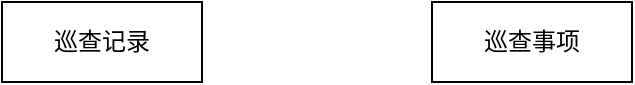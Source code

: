 <mxfile version="14.1.8" type="github">
  <diagram id="R2lEEEUBdFMjLlhIrx00" name="Page-1">
    <mxGraphModel dx="905" dy="684" grid="1" gridSize="10" guides="1" tooltips="1" connect="1" arrows="1" fold="1" page="1" pageScale="1" pageWidth="850" pageHeight="1100" math="0" shadow="0" extFonts="Permanent Marker^https://fonts.googleapis.com/css?family=Permanent+Marker">
      <root>
        <mxCell id="0" />
        <mxCell id="1" parent="0" />
        <mxCell id="lb9JI9_FD7YLYeVPfku9-1" value="巡查记录" style="whiteSpace=wrap;html=1;align=center;" vertex="1" parent="1">
          <mxGeometry x="210" y="620" width="100" height="40" as="geometry" />
        </mxCell>
        <mxCell id="lb9JI9_FD7YLYeVPfku9-2" value="巡查事项" style="whiteSpace=wrap;html=1;align=center;" vertex="1" parent="1">
          <mxGeometry x="425" y="620" width="100" height="40" as="geometry" />
        </mxCell>
      </root>
    </mxGraphModel>
  </diagram>
</mxfile>
